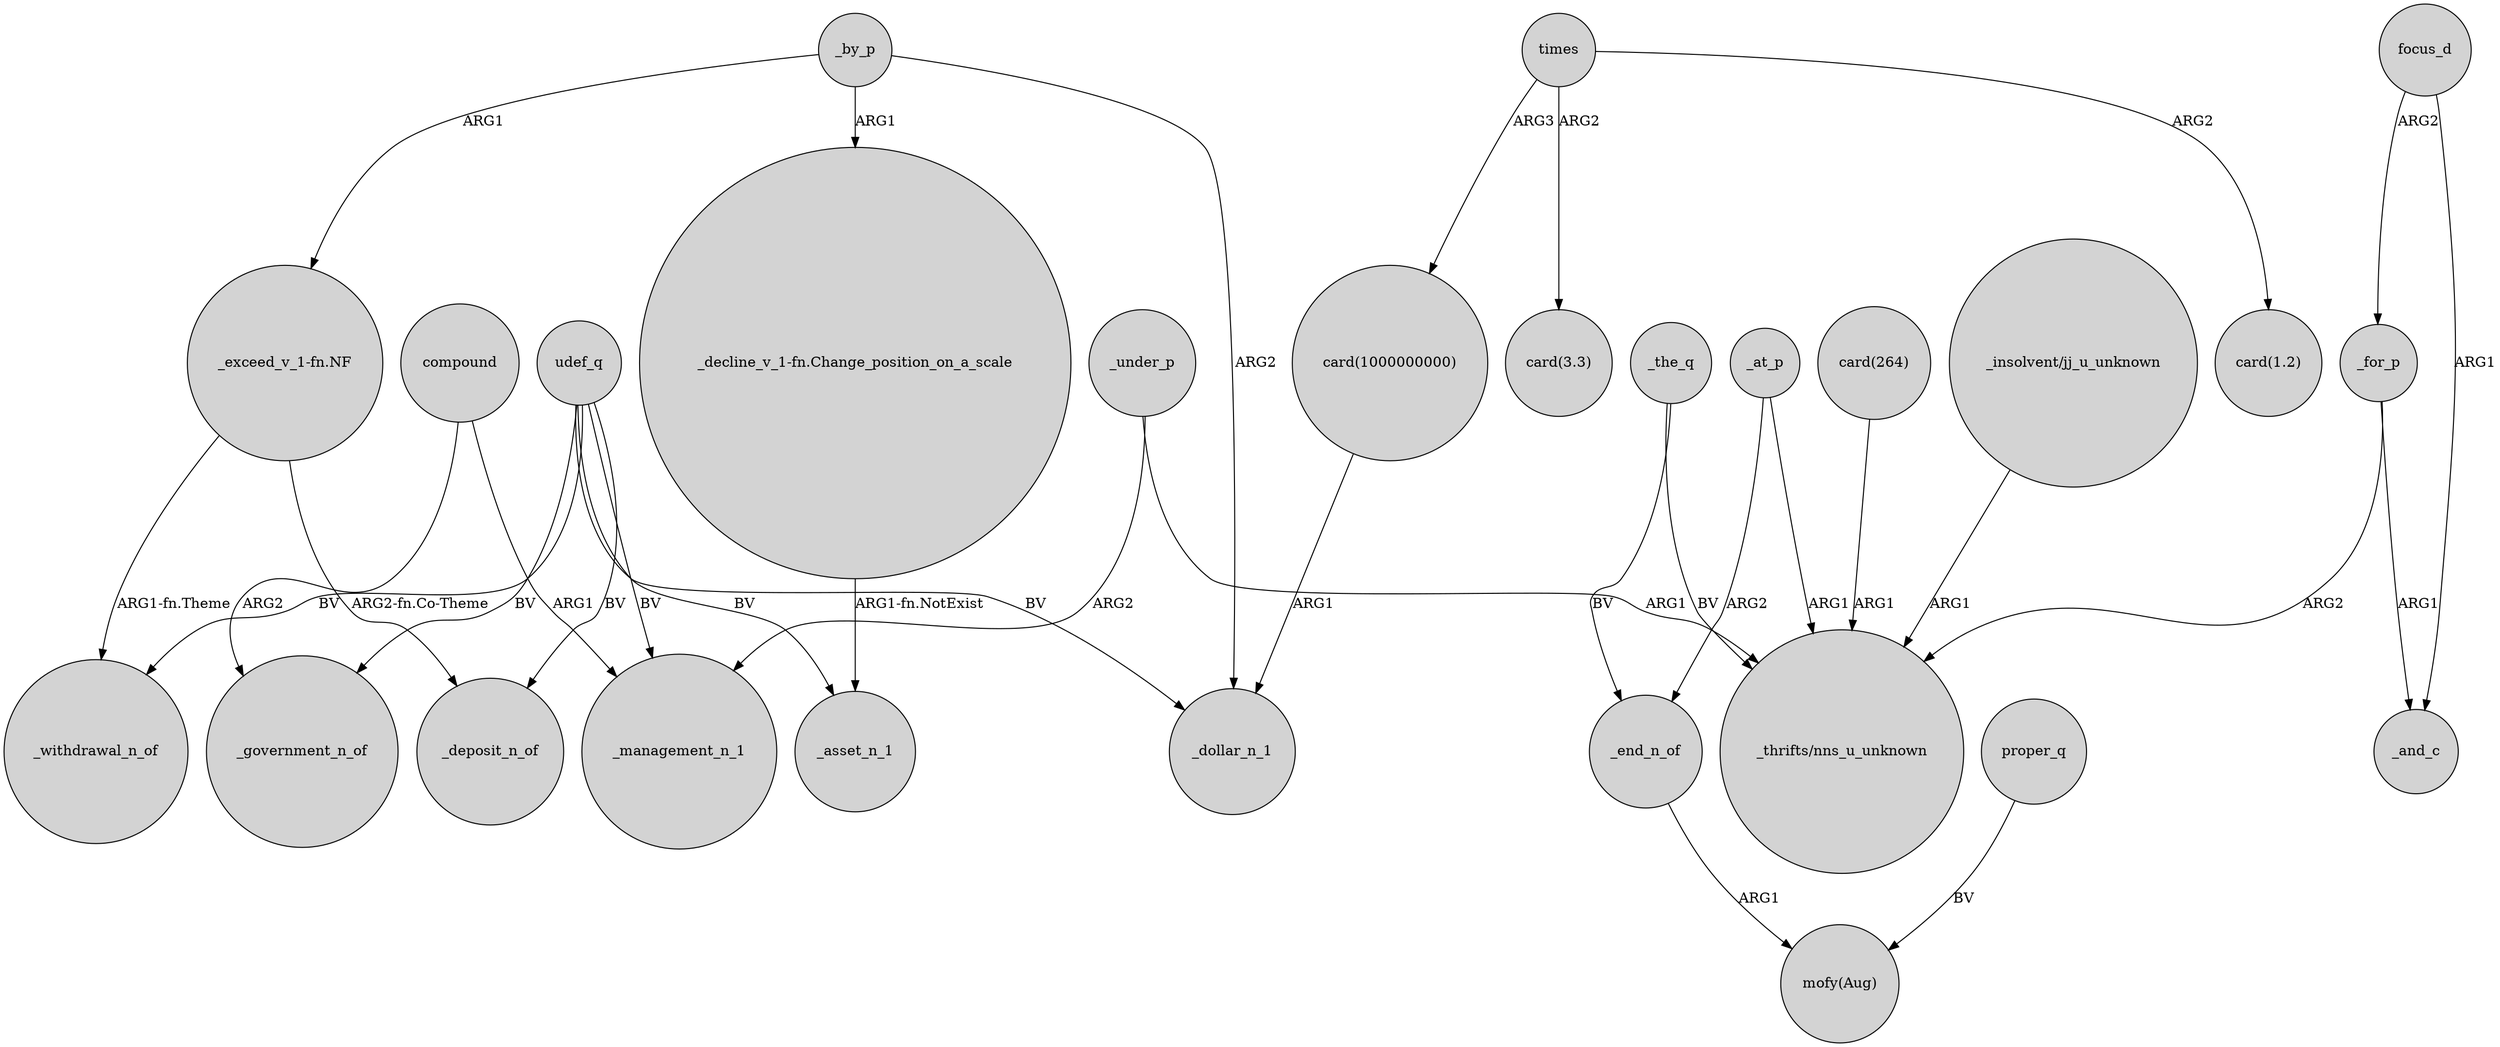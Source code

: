 digraph {
	node [shape=circle style=filled]
	"_decline_v_1-fn.Change_position_on_a_scale" -> _asset_n_1 [label="ARG1-fn.NotExist"]
	_by_p -> "_exceed_v_1-fn.NF" [label=ARG1]
	compound -> _government_n_of [label=ARG2]
	udef_q -> _government_n_of [label=BV]
	"_exceed_v_1-fn.NF" -> _deposit_n_of [label="ARG2-fn.Co-Theme"]
	_the_q -> _end_n_of [label=BV]
	_at_p -> _end_n_of [label=ARG2]
	_under_p -> _management_n_1 [label=ARG2]
	_end_n_of -> "mofy(Aug)" [label=ARG1]
	_under_p -> "_thrifts/nns_u_unknown" [label=ARG1]
	udef_q -> _management_n_1 [label=BV]
	udef_q -> _asset_n_1 [label=BV]
	focus_d -> _for_p [label=ARG2]
	"card(264)" -> "_thrifts/nns_u_unknown" [label=ARG1]
	"_exceed_v_1-fn.NF" -> _withdrawal_n_of [label="ARG1-fn.Theme"]
	times -> "card(1000000000)" [label=ARG3]
	_for_p -> "_thrifts/nns_u_unknown" [label=ARG2]
	udef_q -> _deposit_n_of [label=BV]
	times -> "card(1.2)" [label=ARG2]
	_by_p -> _dollar_n_1 [label=ARG2]
	times -> "card(3.3)" [label=ARG2]
	_the_q -> "_thrifts/nns_u_unknown" [label=BV]
	proper_q -> "mofy(Aug)" [label=BV]
	focus_d -> _and_c [label=ARG1]
	"_insolvent/jj_u_unknown" -> "_thrifts/nns_u_unknown" [label=ARG1]
	_by_p -> "_decline_v_1-fn.Change_position_on_a_scale" [label=ARG1]
	udef_q -> _withdrawal_n_of [label=BV]
	"card(1000000000)" -> _dollar_n_1 [label=ARG1]
	_at_p -> "_thrifts/nns_u_unknown" [label=ARG1]
	compound -> _management_n_1 [label=ARG1]
	udef_q -> _dollar_n_1 [label=BV]
	_for_p -> _and_c [label=ARG1]
}
